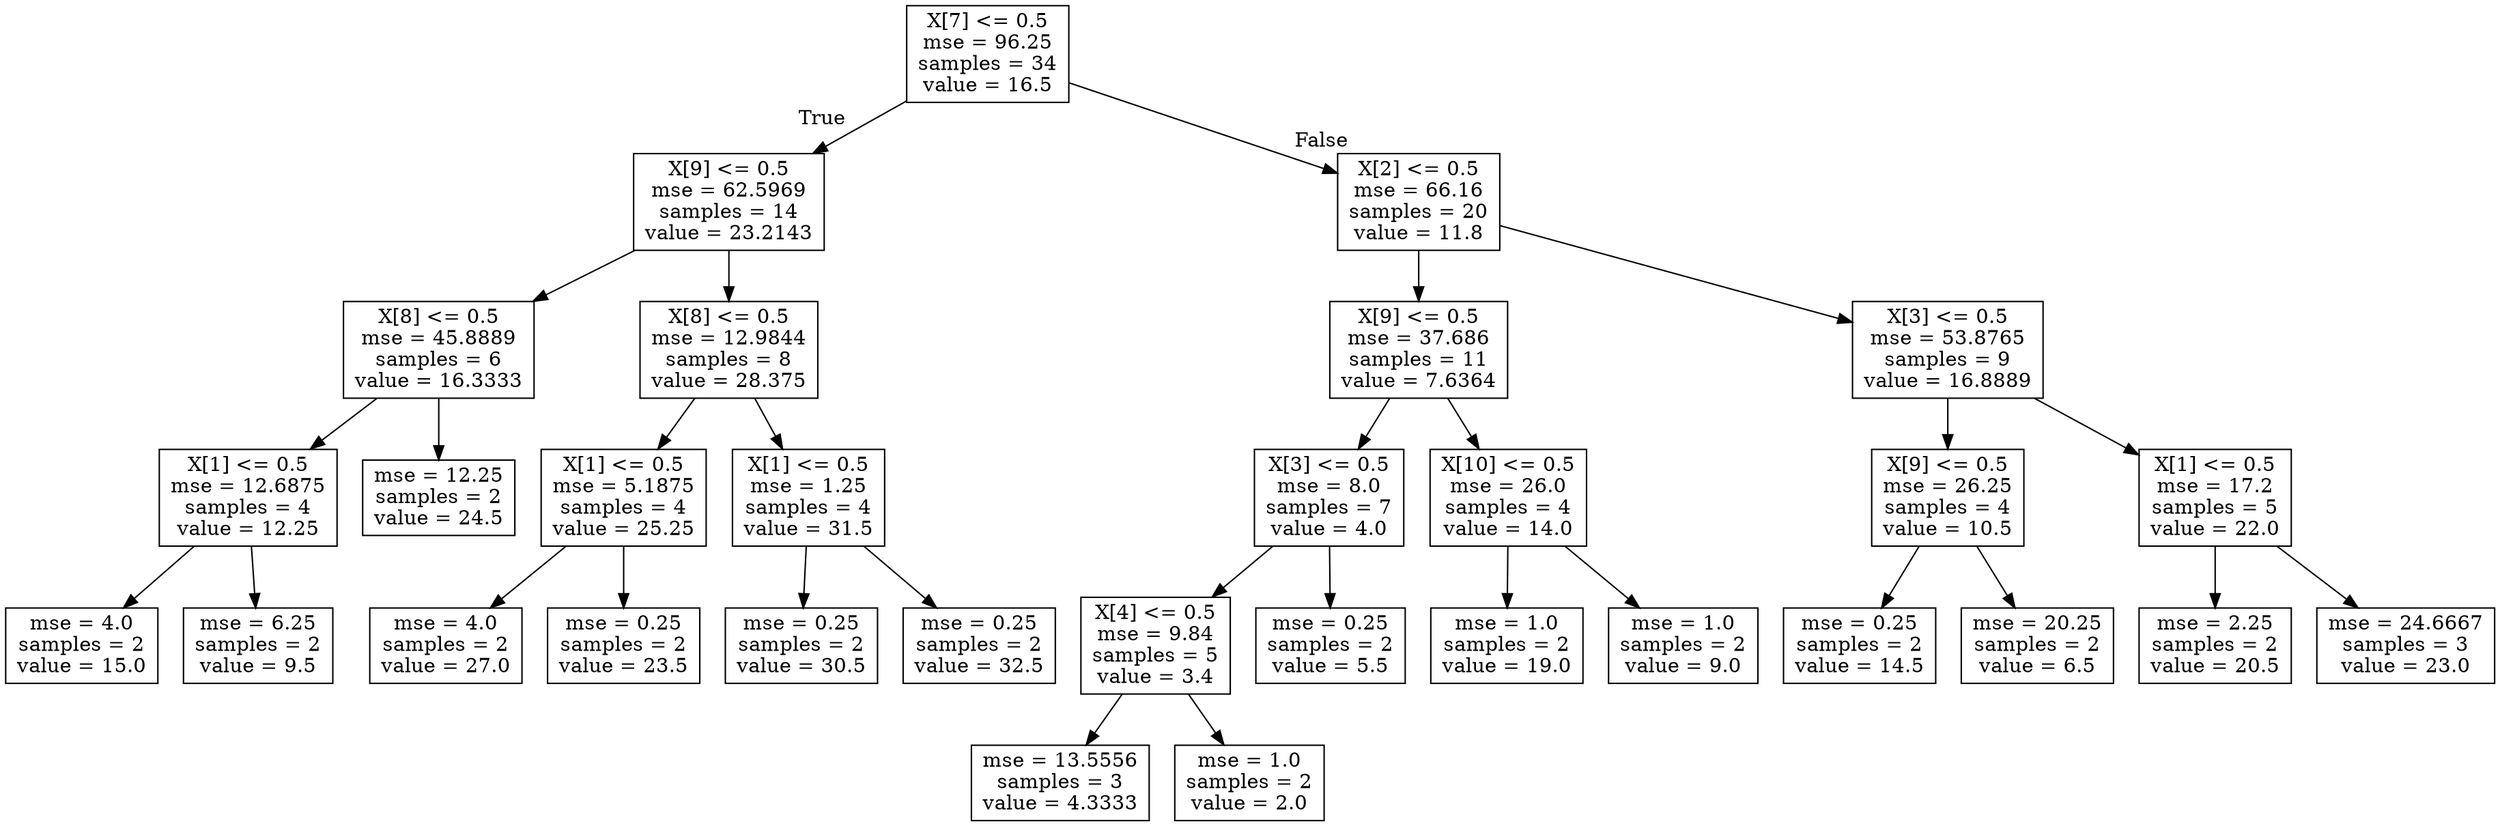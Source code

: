 digraph Tree {
node [shape=box] ;
0 [label="X[7] <= 0.5\nmse = 96.25\nsamples = 34\nvalue = 16.5"] ;
1 [label="X[9] <= 0.5\nmse = 62.5969\nsamples = 14\nvalue = 23.2143"] ;
0 -> 1 [labeldistance=2.5, labelangle=45, headlabel="True"] ;
2 [label="X[8] <= 0.5\nmse = 45.8889\nsamples = 6\nvalue = 16.3333"] ;
1 -> 2 ;
3 [label="X[1] <= 0.5\nmse = 12.6875\nsamples = 4\nvalue = 12.25"] ;
2 -> 3 ;
4 [label="mse = 4.0\nsamples = 2\nvalue = 15.0"] ;
3 -> 4 ;
5 [label="mse = 6.25\nsamples = 2\nvalue = 9.5"] ;
3 -> 5 ;
6 [label="mse = 12.25\nsamples = 2\nvalue = 24.5"] ;
2 -> 6 ;
7 [label="X[8] <= 0.5\nmse = 12.9844\nsamples = 8\nvalue = 28.375"] ;
1 -> 7 ;
8 [label="X[1] <= 0.5\nmse = 5.1875\nsamples = 4\nvalue = 25.25"] ;
7 -> 8 ;
9 [label="mse = 4.0\nsamples = 2\nvalue = 27.0"] ;
8 -> 9 ;
10 [label="mse = 0.25\nsamples = 2\nvalue = 23.5"] ;
8 -> 10 ;
11 [label="X[1] <= 0.5\nmse = 1.25\nsamples = 4\nvalue = 31.5"] ;
7 -> 11 ;
12 [label="mse = 0.25\nsamples = 2\nvalue = 30.5"] ;
11 -> 12 ;
13 [label="mse = 0.25\nsamples = 2\nvalue = 32.5"] ;
11 -> 13 ;
14 [label="X[2] <= 0.5\nmse = 66.16\nsamples = 20\nvalue = 11.8"] ;
0 -> 14 [labeldistance=2.5, labelangle=-45, headlabel="False"] ;
15 [label="X[9] <= 0.5\nmse = 37.686\nsamples = 11\nvalue = 7.6364"] ;
14 -> 15 ;
16 [label="X[3] <= 0.5\nmse = 8.0\nsamples = 7\nvalue = 4.0"] ;
15 -> 16 ;
17 [label="X[4] <= 0.5\nmse = 9.84\nsamples = 5\nvalue = 3.4"] ;
16 -> 17 ;
18 [label="mse = 13.5556\nsamples = 3\nvalue = 4.3333"] ;
17 -> 18 ;
19 [label="mse = 1.0\nsamples = 2\nvalue = 2.0"] ;
17 -> 19 ;
20 [label="mse = 0.25\nsamples = 2\nvalue = 5.5"] ;
16 -> 20 ;
21 [label="X[10] <= 0.5\nmse = 26.0\nsamples = 4\nvalue = 14.0"] ;
15 -> 21 ;
22 [label="mse = 1.0\nsamples = 2\nvalue = 19.0"] ;
21 -> 22 ;
23 [label="mse = 1.0\nsamples = 2\nvalue = 9.0"] ;
21 -> 23 ;
24 [label="X[3] <= 0.5\nmse = 53.8765\nsamples = 9\nvalue = 16.8889"] ;
14 -> 24 ;
25 [label="X[9] <= 0.5\nmse = 26.25\nsamples = 4\nvalue = 10.5"] ;
24 -> 25 ;
26 [label="mse = 0.25\nsamples = 2\nvalue = 14.5"] ;
25 -> 26 ;
27 [label="mse = 20.25\nsamples = 2\nvalue = 6.5"] ;
25 -> 27 ;
28 [label="X[1] <= 0.5\nmse = 17.2\nsamples = 5\nvalue = 22.0"] ;
24 -> 28 ;
29 [label="mse = 2.25\nsamples = 2\nvalue = 20.5"] ;
28 -> 29 ;
30 [label="mse = 24.6667\nsamples = 3\nvalue = 23.0"] ;
28 -> 30 ;
}